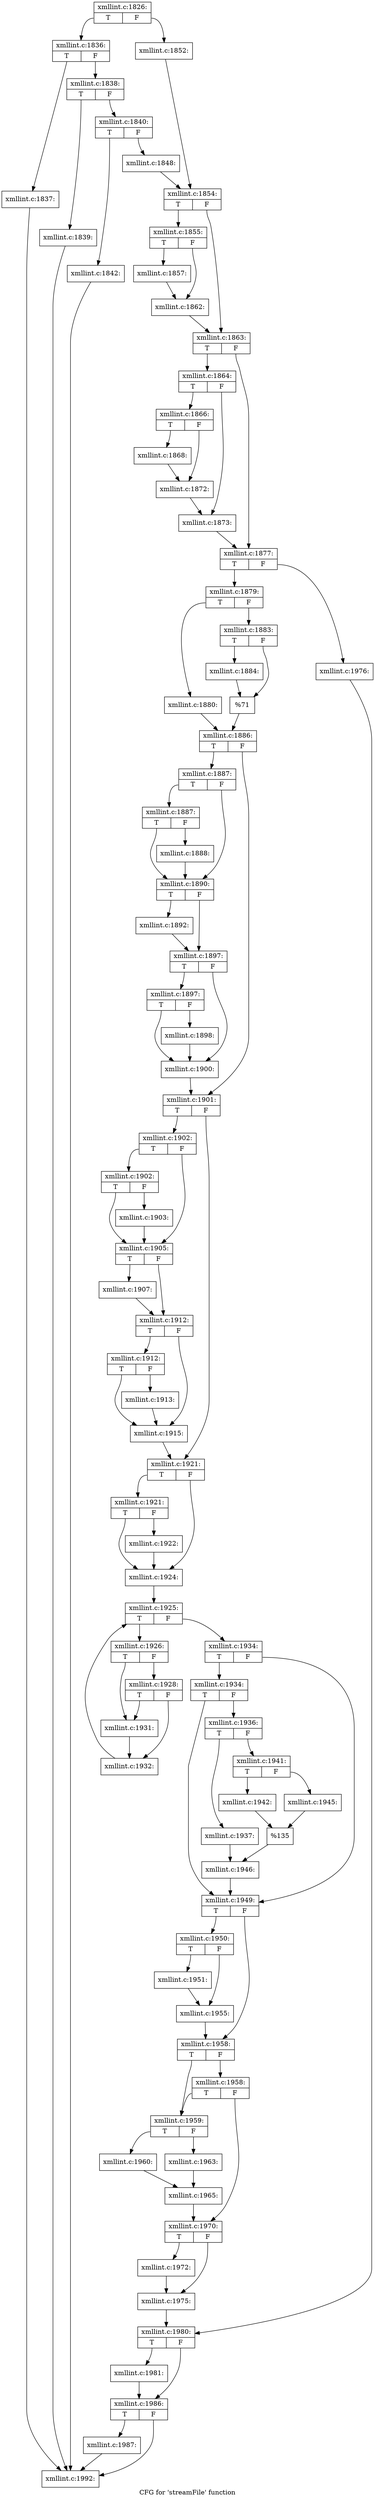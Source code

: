 digraph "CFG for 'streamFile' function" {
	label="CFG for 'streamFile' function";

	Node0x4a49650 [shape=record,label="{xmllint.c:1826:|{<s0>T|<s1>F}}"];
	Node0x4a49650:s0 -> Node0x4a530f0;
	Node0x4a49650:s1 -> Node0x4a53190;
	Node0x4a530f0 [shape=record,label="{xmllint.c:1836:|{<s0>T|<s1>F}}"];
	Node0x4a530f0:s0 -> Node0x4a53490;
	Node0x4a530f0:s1 -> Node0x4a534e0;
	Node0x4a53490 [shape=record,label="{xmllint.c:1837:}"];
	Node0x4a53490 -> Node0x4a65ec0;
	Node0x4a534e0 [shape=record,label="{xmllint.c:1838:|{<s0>T|<s1>F}}"];
	Node0x4a534e0:s0 -> Node0x4a53e00;
	Node0x4a534e0:s1 -> Node0x4a54290;
	Node0x4a53e00 [shape=record,label="{xmllint.c:1839:}"];
	Node0x4a53e00 -> Node0x4a65ec0;
	Node0x4a54290 [shape=record,label="{xmllint.c:1840:|{<s0>T|<s1>F}}"];
	Node0x4a54290:s0 -> Node0x4a545b0;
	Node0x4a54290:s1 -> Node0x4a55040;
	Node0x4a545b0 [shape=record,label="{xmllint.c:1842:}"];
	Node0x4a545b0 -> Node0x4a65ec0;
	Node0x4a55040 [shape=record,label="{xmllint.c:1848:}"];
	Node0x4a55040 -> Node0x4a53140;
	Node0x4a53190 [shape=record,label="{xmllint.c:1852:}"];
	Node0x4a53190 -> Node0x4a53140;
	Node0x4a53140 [shape=record,label="{xmllint.c:1854:|{<s0>T|<s1>F}}"];
	Node0x4a53140:s0 -> Node0x4a55560;
	Node0x4a53140:s1 -> Node0x4a56aa0;
	Node0x4a55560 [shape=record,label="{xmllint.c:1855:|{<s0>T|<s1>F}}"];
	Node0x4a55560:s0 -> Node0x4a56e40;
	Node0x4a55560:s1 -> Node0x4a56e90;
	Node0x4a56e40 [shape=record,label="{xmllint.c:1857:}"];
	Node0x4a56e40 -> Node0x4a56e90;
	Node0x4a56e90 [shape=record,label="{xmllint.c:1862:}"];
	Node0x4a56e90 -> Node0x4a56aa0;
	Node0x4a56aa0 [shape=record,label="{xmllint.c:1863:|{<s0>T|<s1>F}}"];
	Node0x4a56aa0:s0 -> Node0x4a578f0;
	Node0x4a56aa0:s1 -> Node0x4a57940;
	Node0x4a578f0 [shape=record,label="{xmllint.c:1864:|{<s0>T|<s1>F}}"];
	Node0x4a578f0:s0 -> Node0x4a58120;
	Node0x4a578f0:s1 -> Node0x4a584d0;
	Node0x4a58120 [shape=record,label="{xmllint.c:1866:|{<s0>T|<s1>F}}"];
	Node0x4a58120:s0 -> Node0x4a58a10;
	Node0x4a58120:s1 -> Node0x4a58cb0;
	Node0x4a58a10 [shape=record,label="{xmllint.c:1868:}"];
	Node0x4a58a10 -> Node0x4a58cb0;
	Node0x4a58cb0 [shape=record,label="{xmllint.c:1872:}"];
	Node0x4a58cb0 -> Node0x4a584d0;
	Node0x4a584d0 [shape=record,label="{xmllint.c:1873:}"];
	Node0x4a584d0 -> Node0x4a57940;
	Node0x4a57940 [shape=record,label="{xmllint.c:1877:|{<s0>T|<s1>F}}"];
	Node0x4a57940:s0 -> Node0x4a593b0;
	Node0x4a57940:s1 -> Node0x4a59870;
	Node0x4a593b0 [shape=record,label="{xmllint.c:1879:|{<s0>T|<s1>F}}"];
	Node0x4a593b0:s0 -> Node0x4a59b50;
	Node0x4a593b0:s1 -> Node0x4a59bf0;
	Node0x4a59b50 [shape=record,label="{xmllint.c:1880:}"];
	Node0x4a59b50 -> Node0x4a59ba0;
	Node0x4a59bf0 [shape=record,label="{xmllint.c:1883:|{<s0>T|<s1>F}}"];
	Node0x4a59bf0:s0 -> Node0x4a5a1c0;
	Node0x4a59bf0:s1 -> Node0x4a5a5a0;
	Node0x4a5a1c0 [shape=record,label="{xmllint.c:1884:}"];
	Node0x4a5a1c0 -> Node0x4a5a5a0;
	Node0x4a5a5a0 [shape=record,label="{%71}"];
	Node0x4a5a5a0 -> Node0x4a59ba0;
	Node0x4a59ba0 [shape=record,label="{xmllint.c:1886:|{<s0>T|<s1>F}}"];
	Node0x4a59ba0:s0 -> Node0x4a5a940;
	Node0x4a59ba0:s1 -> Node0x4a5a990;
	Node0x4a5a940 [shape=record,label="{xmllint.c:1887:|{<s0>T|<s1>F}}"];
	Node0x4a5a940:s0 -> Node0x4a5ace0;
	Node0x4a5a940:s1 -> Node0x4a5ac90;
	Node0x4a5ace0 [shape=record,label="{xmllint.c:1887:|{<s0>T|<s1>F}}"];
	Node0x4a5ace0:s0 -> Node0x4a5ac90;
	Node0x4a5ace0:s1 -> Node0x4a5ac40;
	Node0x4a5ac40 [shape=record,label="{xmllint.c:1888:}"];
	Node0x4a5ac40 -> Node0x4a5ac90;
	Node0x4a5ac90 [shape=record,label="{xmllint.c:1890:|{<s0>T|<s1>F}}"];
	Node0x4a5ac90:s0 -> Node0x4a5b7a0;
	Node0x4a5ac90:s1 -> Node0x4a5bba0;
	Node0x4a5b7a0 [shape=record,label="{xmllint.c:1892:}"];
	Node0x4a5b7a0 -> Node0x4a5bba0;
	Node0x4a5bba0 [shape=record,label="{xmllint.c:1897:|{<s0>T|<s1>F}}"];
	Node0x4a5bba0:s0 -> Node0x4a5c2e0;
	Node0x4a5bba0:s1 -> Node0x4a5c290;
	Node0x4a5c2e0 [shape=record,label="{xmllint.c:1897:|{<s0>T|<s1>F}}"];
	Node0x4a5c2e0:s0 -> Node0x4a5c290;
	Node0x4a5c2e0:s1 -> Node0x4a5c240;
	Node0x4a5c240 [shape=record,label="{xmllint.c:1898:}"];
	Node0x4a5c240 -> Node0x4a5c290;
	Node0x4a5c290 [shape=record,label="{xmllint.c:1900:}"];
	Node0x4a5c290 -> Node0x4a5a990;
	Node0x4a5a990 [shape=record,label="{xmllint.c:1901:|{<s0>T|<s1>F}}"];
	Node0x4a5a990:s0 -> Node0x4a5ca60;
	Node0x4a5a990:s1 -> Node0x4a5cab0;
	Node0x4a5ca60 [shape=record,label="{xmllint.c:1902:|{<s0>T|<s1>F}}"];
	Node0x4a5ca60:s0 -> Node0x4a5ce90;
	Node0x4a5ca60:s1 -> Node0x4a5ce40;
	Node0x4a5ce90 [shape=record,label="{xmllint.c:1902:|{<s0>T|<s1>F}}"];
	Node0x4a5ce90:s0 -> Node0x4a5ce40;
	Node0x4a5ce90:s1 -> Node0x4a5cdf0;
	Node0x4a5cdf0 [shape=record,label="{xmllint.c:1903:}"];
	Node0x4a5cdf0 -> Node0x4a5ce40;
	Node0x4a5ce40 [shape=record,label="{xmllint.c:1905:|{<s0>T|<s1>F}}"];
	Node0x4a5ce40:s0 -> Node0x4a5d940;
	Node0x4a5ce40:s1 -> Node0x4a5dd40;
	Node0x4a5d940 [shape=record,label="{xmllint.c:1907:}"];
	Node0x4a5d940 -> Node0x4a5dd40;
	Node0x4a5dd40 [shape=record,label="{xmllint.c:1912:|{<s0>T|<s1>F}}"];
	Node0x4a5dd40:s0 -> Node0x4a5e5b0;
	Node0x4a5dd40:s1 -> Node0x4a5e560;
	Node0x4a5e5b0 [shape=record,label="{xmllint.c:1912:|{<s0>T|<s1>F}}"];
	Node0x4a5e5b0:s0 -> Node0x4a5e560;
	Node0x4a5e5b0:s1 -> Node0x4a5e510;
	Node0x4a5e510 [shape=record,label="{xmllint.c:1913:}"];
	Node0x4a5e510 -> Node0x4a5e560;
	Node0x4a5e560 [shape=record,label="{xmllint.c:1915:}"];
	Node0x4a5e560 -> Node0x4a5cab0;
	Node0x4a5cab0 [shape=record,label="{xmllint.c:1921:|{<s0>T|<s1>F}}"];
	Node0x4a5cab0:s0 -> Node0x4a5edd0;
	Node0x4a5cab0:s1 -> Node0x4a5ed80;
	Node0x4a5edd0 [shape=record,label="{xmllint.c:1921:|{<s0>T|<s1>F}}"];
	Node0x4a5edd0:s0 -> Node0x4a5ed80;
	Node0x4a5edd0:s1 -> Node0x4a5ed30;
	Node0x4a5ed30 [shape=record,label="{xmllint.c:1922:}"];
	Node0x4a5ed30 -> Node0x4a5ed80;
	Node0x4a5ed80 [shape=record,label="{xmllint.c:1924:}"];
	Node0x4a5ed80 -> Node0x4a5f940;
	Node0x4a5f940 [shape=record,label="{xmllint.c:1925:|{<s0>T|<s1>F}}"];
	Node0x4a5f940:s0 -> Node0x4a5ff60;
	Node0x4a5f940:s1 -> Node0x4a5fc70;
	Node0x4a5ff60 [shape=record,label="{xmllint.c:1926:|{<s0>T|<s1>F}}"];
	Node0x4a5ff60:s0 -> Node0x4a60040;
	Node0x4a5ff60:s1 -> Node0x4a600e0;
	Node0x4a600e0 [shape=record,label="{xmllint.c:1928:|{<s0>T|<s1>F}}"];
	Node0x4a600e0:s0 -> Node0x4a60040;
	Node0x4a600e0:s1 -> Node0x4a60090;
	Node0x4a60040 [shape=record,label="{xmllint.c:1931:}"];
	Node0x4a60040 -> Node0x4a60090;
	Node0x4a60090 [shape=record,label="{xmllint.c:1932:}"];
	Node0x4a60090 -> Node0x4a5f940;
	Node0x4a5fc70 [shape=record,label="{xmllint.c:1934:|{<s0>T|<s1>F}}"];
	Node0x4a5fc70:s0 -> Node0x4a60c20;
	Node0x4a5fc70:s1 -> Node0x4a60bd0;
	Node0x4a60c20 [shape=record,label="{xmllint.c:1934:|{<s0>T|<s1>F}}"];
	Node0x4a60c20:s0 -> Node0x4a60bd0;
	Node0x4a60c20:s1 -> Node0x4a60950;
	Node0x4a60950 [shape=record,label="{xmllint.c:1936:|{<s0>T|<s1>F}}"];
	Node0x4a60950:s0 -> Node0x4a60f50;
	Node0x4a60950:s1 -> Node0x4a60ff0;
	Node0x4a60f50 [shape=record,label="{xmllint.c:1937:}"];
	Node0x4a60f50 -> Node0x4a60fa0;
	Node0x4a60ff0 [shape=record,label="{xmllint.c:1941:|{<s0>T|<s1>F}}"];
	Node0x4a60ff0:s0 -> Node0x4a614f0;
	Node0x4a60ff0:s1 -> Node0x4a61590;
	Node0x4a614f0 [shape=record,label="{xmllint.c:1942:}"];
	Node0x4a614f0 -> Node0x4a61540;
	Node0x4a61590 [shape=record,label="{xmllint.c:1945:}"];
	Node0x4a61590 -> Node0x4a61540;
	Node0x4a61540 [shape=record,label="{%135}"];
	Node0x4a61540 -> Node0x4a60fa0;
	Node0x4a60fa0 [shape=record,label="{xmllint.c:1946:}"];
	Node0x4a60fa0 -> Node0x4a60bd0;
	Node0x4a60bd0 [shape=record,label="{xmllint.c:1949:|{<s0>T|<s1>F}}"];
	Node0x4a60bd0:s0 -> Node0x4a61d90;
	Node0x4a60bd0:s1 -> Node0x4a61de0;
	Node0x4a61d90 [shape=record,label="{xmllint.c:1950:|{<s0>T|<s1>F}}"];
	Node0x4a61d90:s0 -> Node0x4a62060;
	Node0x4a61d90:s1 -> Node0x4a620b0;
	Node0x4a62060 [shape=record,label="{xmllint.c:1951:}"];
	Node0x4a62060 -> Node0x4a620b0;
	Node0x4a620b0 [shape=record,label="{xmllint.c:1955:}"];
	Node0x4a620b0 -> Node0x4a61de0;
	Node0x4a61de0 [shape=record,label="{xmllint.c:1958:|{<s0>T|<s1>F}}"];
	Node0x4a61de0:s0 -> Node0x4a625b0;
	Node0x4a61de0:s1 -> Node0x4a62f40;
	Node0x4a62f40 [shape=record,label="{xmllint.c:1958:|{<s0>T|<s1>F}}"];
	Node0x4a62f40:s0 -> Node0x4a625b0;
	Node0x4a62f40:s1 -> Node0x4a628e0;
	Node0x4a625b0 [shape=record,label="{xmllint.c:1959:|{<s0>T|<s1>F}}"];
	Node0x4a625b0:s0 -> Node0x4a634b0;
	Node0x4a625b0:s1 -> Node0x4a63550;
	Node0x4a634b0 [shape=record,label="{xmllint.c:1960:}"];
	Node0x4a634b0 -> Node0x4a63500;
	Node0x4a63550 [shape=record,label="{xmllint.c:1963:}"];
	Node0x4a63550 -> Node0x4a63500;
	Node0x4a63500 [shape=record,label="{xmllint.c:1965:}"];
	Node0x4a63500 -> Node0x4a628e0;
	Node0x4a628e0 [shape=record,label="{xmllint.c:1970:|{<s0>T|<s1>F}}"];
	Node0x4a628e0:s0 -> Node0x4a64880;
	Node0x4a628e0:s1 -> Node0x4a64bb0;
	Node0x4a64880 [shape=record,label="{xmllint.c:1972:}"];
	Node0x4a64880 -> Node0x4a64bb0;
	Node0x4a64bb0 [shape=record,label="{xmllint.c:1975:}"];
	Node0x4a64bb0 -> Node0x4a59820;
	Node0x4a59870 [shape=record,label="{xmllint.c:1976:}"];
	Node0x4a59870 -> Node0x4a59820;
	Node0x4a59820 [shape=record,label="{xmllint.c:1980:|{<s0>T|<s1>F}}"];
	Node0x4a59820:s0 -> Node0x4a657f0;
	Node0x4a59820:s1 -> Node0x4a65840;
	Node0x4a657f0 [shape=record,label="{xmllint.c:1981:}"];
	Node0x4a657f0 -> Node0x4a65840;
	Node0x4a65840 [shape=record,label="{xmllint.c:1986:|{<s0>T|<s1>F}}"];
	Node0x4a65840:s0 -> Node0x4a65e70;
	Node0x4a65840:s1 -> Node0x4a65ec0;
	Node0x4a65e70 [shape=record,label="{xmllint.c:1987:}"];
	Node0x4a65e70 -> Node0x4a65ec0;
	Node0x4a65ec0 [shape=record,label="{xmllint.c:1992:}"];
}
